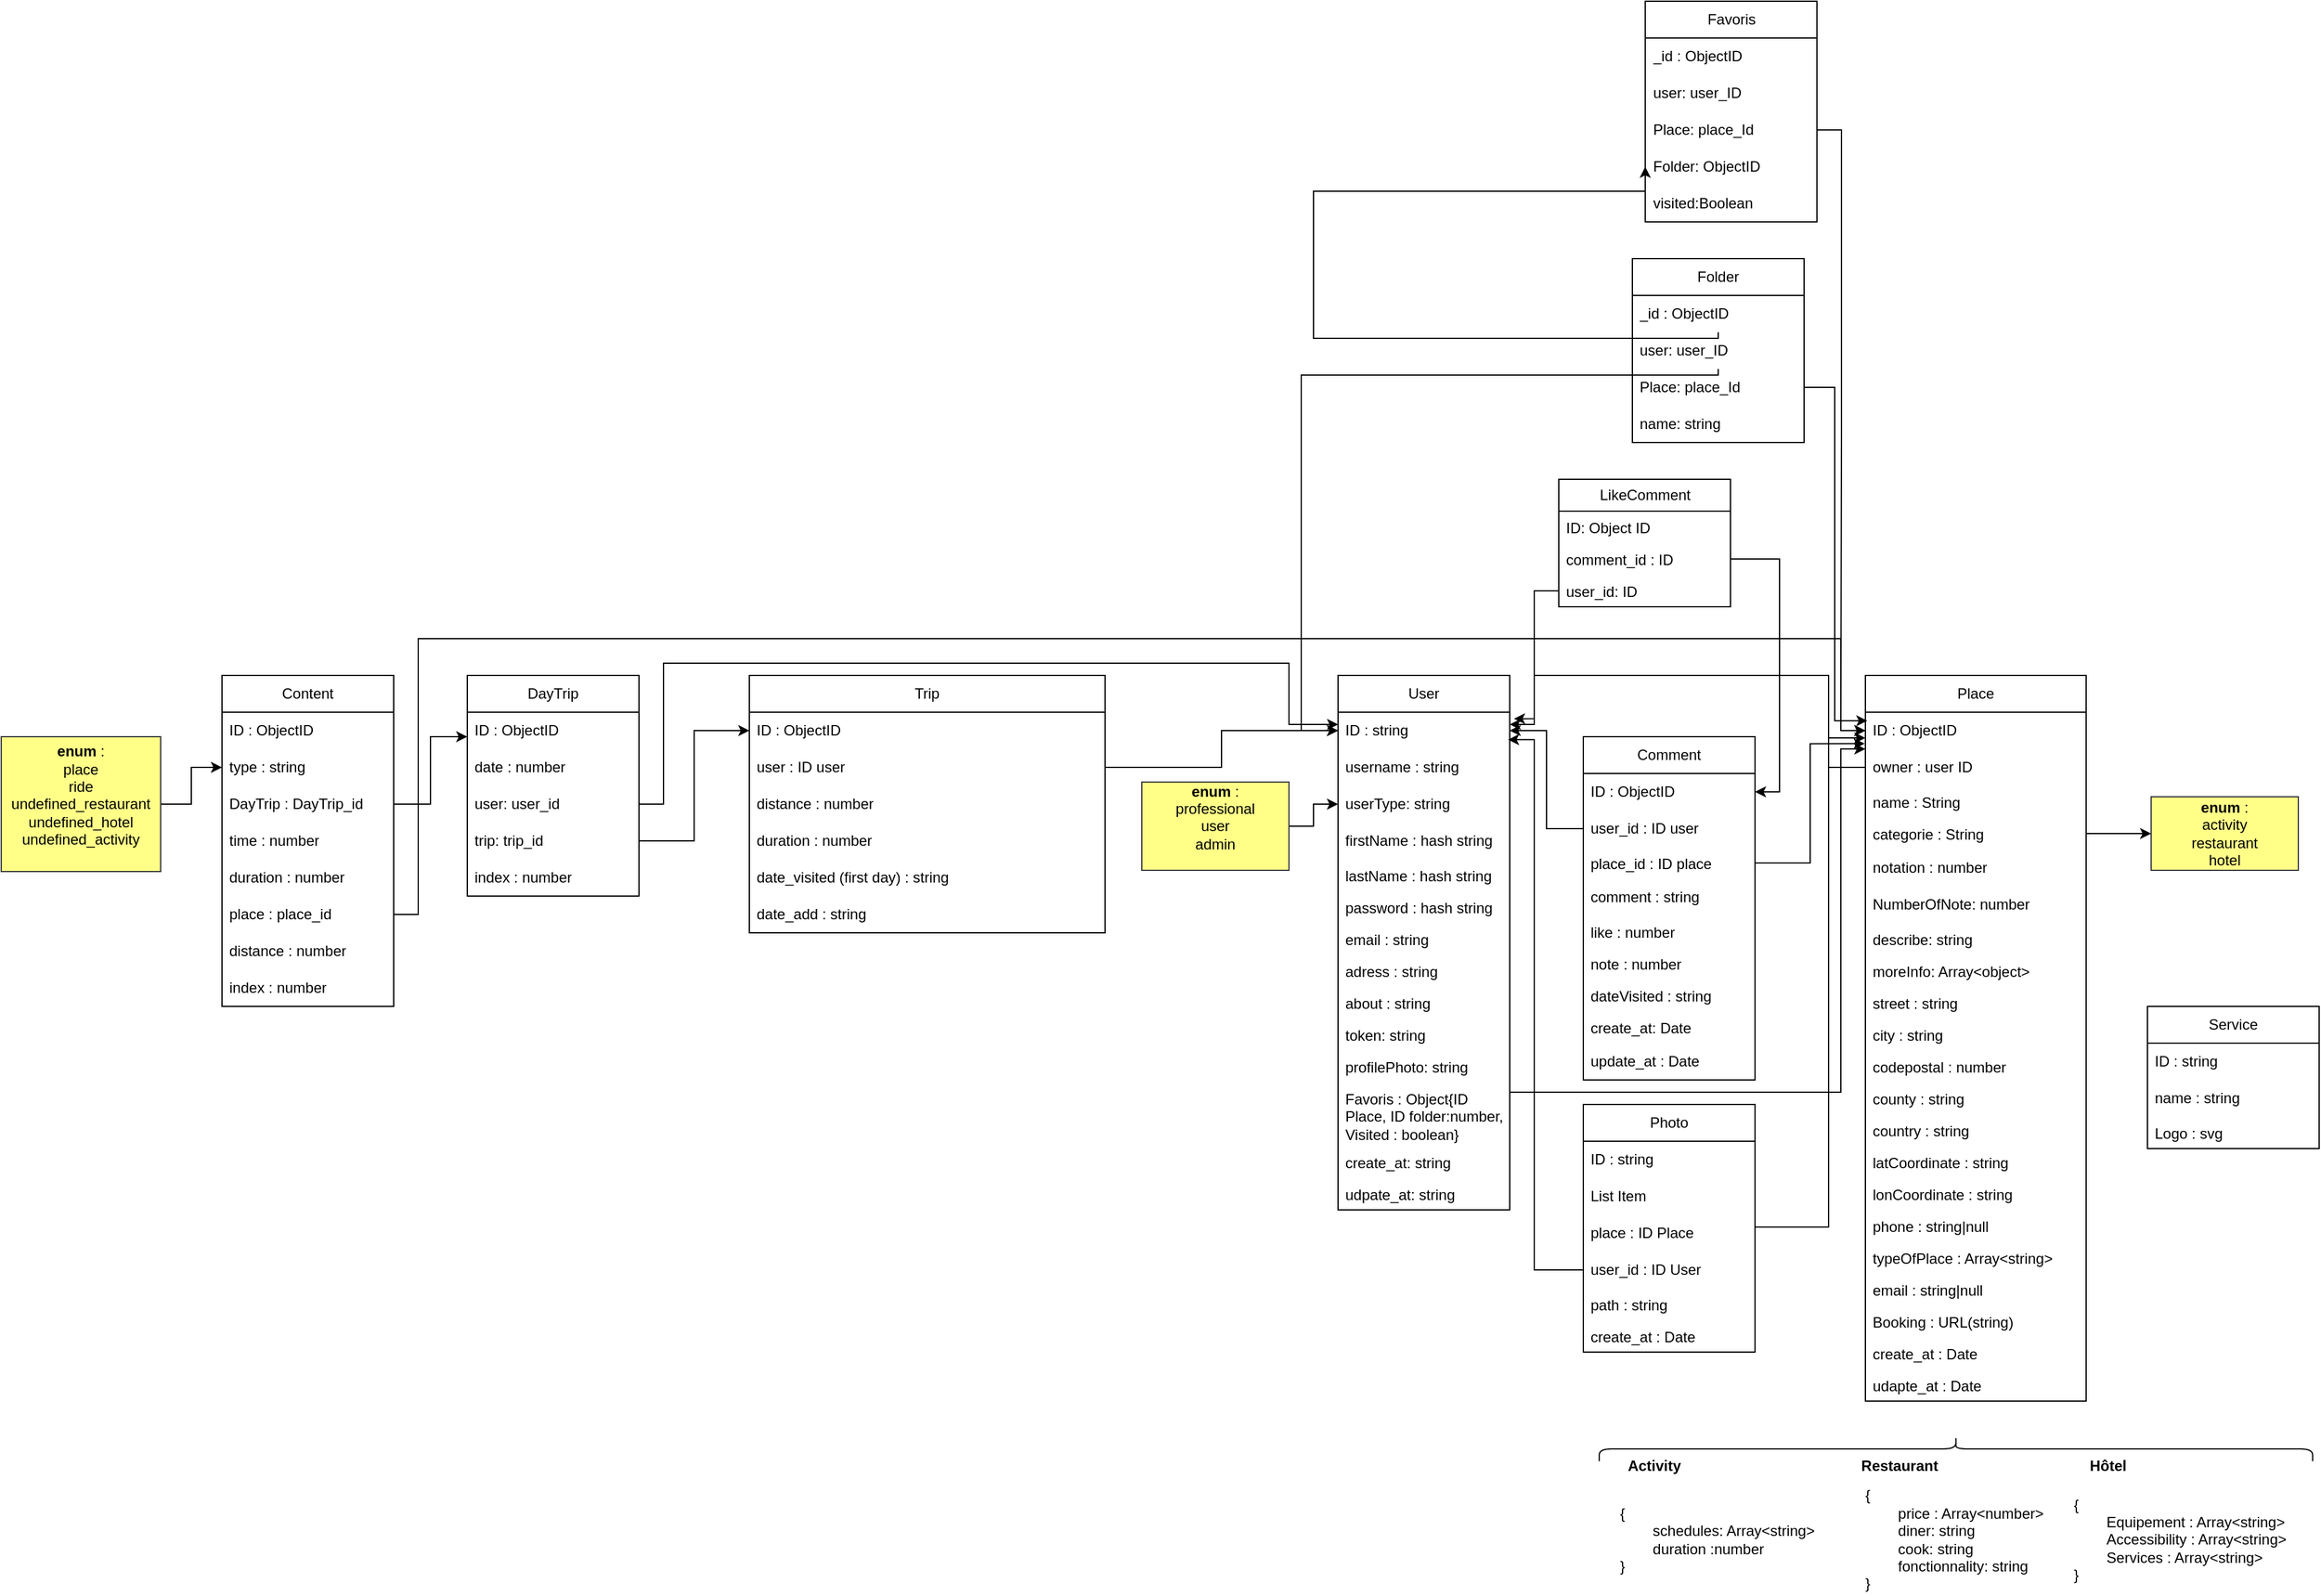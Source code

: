 <mxfile version="24.7.5">
  <diagram name="Page-1" id="azjqvyK8LLOSUk3nw5zU">
    <mxGraphModel dx="2404" dy="1613" grid="1" gridSize="10" guides="1" tooltips="1" connect="1" arrows="1" fold="1" page="1" pageScale="1" pageWidth="827" pageHeight="1169" math="0" shadow="0">
      <root>
        <mxCell id="0" />
        <mxCell id="1" parent="0" />
        <mxCell id="gLgQugJnE0icH2_p7Kl2-1" value="User" style="swimlane;fontStyle=0;childLayout=stackLayout;horizontal=1;startSize=30;horizontalStack=0;resizeParent=1;resizeParentMax=0;resizeLast=0;collapsible=1;marginBottom=0;whiteSpace=wrap;html=1;movable=1;resizable=1;rotatable=1;deletable=1;editable=1;locked=0;connectable=1;" parent="1" vertex="1">
          <mxGeometry x="10" y="10" width="140" height="436" as="geometry" />
        </mxCell>
        <mxCell id="gLgQugJnE0icH2_p7Kl2-2" value="ID : string" style="text;strokeColor=none;fillColor=none;align=left;verticalAlign=middle;spacingLeft=4;spacingRight=4;overflow=hidden;points=[[0,0.5],[1,0.5]];portConstraint=eastwest;rotatable=0;whiteSpace=wrap;html=1;" parent="gLgQugJnE0icH2_p7Kl2-1" vertex="1">
          <mxGeometry y="30" width="140" height="30" as="geometry" />
        </mxCell>
        <mxCell id="gLgQugJnE0icH2_p7Kl2-3" value="username : string" style="text;strokeColor=none;fillColor=none;align=left;verticalAlign=middle;spacingLeft=4;spacingRight=4;overflow=hidden;points=[[0,0.5],[1,0.5]];portConstraint=eastwest;rotatable=0;whiteSpace=wrap;html=1;" parent="gLgQugJnE0icH2_p7Kl2-1" vertex="1">
          <mxGeometry y="60" width="140" height="30" as="geometry" />
        </mxCell>
        <mxCell id="4FOrvcWQ67L508ASZ2I5-2" value="userType: string" style="text;strokeColor=none;fillColor=none;align=left;verticalAlign=middle;spacingLeft=4;spacingRight=4;overflow=hidden;points=[[0,0.5],[1,0.5]];portConstraint=eastwest;rotatable=0;whiteSpace=wrap;html=1;" parent="gLgQugJnE0icH2_p7Kl2-1" vertex="1">
          <mxGeometry y="90" width="140" height="30" as="geometry" />
        </mxCell>
        <mxCell id="gLgQugJnE0icH2_p7Kl2-4" value="firstName : hash string" style="text;strokeColor=none;fillColor=none;align=left;verticalAlign=middle;spacingLeft=4;spacingRight=4;overflow=hidden;points=[[0,0.5],[1,0.5]];portConstraint=eastwest;rotatable=0;whiteSpace=wrap;html=1;" parent="gLgQugJnE0icH2_p7Kl2-1" vertex="1">
          <mxGeometry y="120" width="140" height="30" as="geometry" />
        </mxCell>
        <mxCell id="gLgQugJnE0icH2_p7Kl2-10" value="lastName : hash string" style="text;strokeColor=none;fillColor=none;align=left;verticalAlign=top;spacingLeft=4;spacingRight=4;overflow=hidden;rotatable=0;points=[[0,0.5],[1,0.5]];portConstraint=eastwest;whiteSpace=wrap;html=1;" parent="gLgQugJnE0icH2_p7Kl2-1" vertex="1">
          <mxGeometry y="150" width="140" height="26" as="geometry" />
        </mxCell>
        <mxCell id="gLgQugJnE0icH2_p7Kl2-11" value="password : hash string" style="text;strokeColor=none;fillColor=none;align=left;verticalAlign=top;spacingLeft=4;spacingRight=4;overflow=hidden;rotatable=0;points=[[0,0.5],[1,0.5]];portConstraint=eastwest;whiteSpace=wrap;html=1;" parent="gLgQugJnE0icH2_p7Kl2-1" vertex="1">
          <mxGeometry y="176" width="140" height="26" as="geometry" />
        </mxCell>
        <mxCell id="gLgQugJnE0icH2_p7Kl2-12" value="email : string" style="text;strokeColor=none;fillColor=none;align=left;verticalAlign=top;spacingLeft=4;spacingRight=4;overflow=hidden;rotatable=0;points=[[0,0.5],[1,0.5]];portConstraint=eastwest;whiteSpace=wrap;html=1;" parent="gLgQugJnE0icH2_p7Kl2-1" vertex="1">
          <mxGeometry y="202" width="140" height="26" as="geometry" />
        </mxCell>
        <mxCell id="gLgQugJnE0icH2_p7Kl2-13" value="adress : string" style="text;strokeColor=none;fillColor=none;align=left;verticalAlign=top;spacingLeft=4;spacingRight=4;overflow=hidden;rotatable=0;points=[[0,0.5],[1,0.5]];portConstraint=eastwest;whiteSpace=wrap;html=1;" parent="gLgQugJnE0icH2_p7Kl2-1" vertex="1">
          <mxGeometry y="228" width="140" height="26" as="geometry" />
        </mxCell>
        <mxCell id="gLgQugJnE0icH2_p7Kl2-14" value="about : string" style="text;strokeColor=none;fillColor=none;align=left;verticalAlign=top;spacingLeft=4;spacingRight=4;overflow=hidden;rotatable=0;points=[[0,0.5],[1,0.5]];portConstraint=eastwest;whiteSpace=wrap;html=1;" parent="gLgQugJnE0icH2_p7Kl2-1" vertex="1">
          <mxGeometry y="254" width="140" height="26" as="geometry" />
        </mxCell>
        <mxCell id="SF39tjZxRLqpiit2FNkD-4" value="token: string" style="text;strokeColor=none;fillColor=none;align=left;verticalAlign=top;spacingLeft=4;spacingRight=4;overflow=hidden;rotatable=0;points=[[0,0.5],[1,0.5]];portConstraint=eastwest;whiteSpace=wrap;html=1;" vertex="1" parent="gLgQugJnE0icH2_p7Kl2-1">
          <mxGeometry y="280" width="140" height="26" as="geometry" />
        </mxCell>
        <mxCell id="SF39tjZxRLqpiit2FNkD-5" value="profilePhoto: string" style="text;strokeColor=none;fillColor=none;align=left;verticalAlign=top;spacingLeft=4;spacingRight=4;overflow=hidden;rotatable=0;points=[[0,0.5],[1,0.5]];portConstraint=eastwest;whiteSpace=wrap;html=1;" vertex="1" parent="gLgQugJnE0icH2_p7Kl2-1">
          <mxGeometry y="306" width="140" height="26" as="geometry" />
        </mxCell>
        <mxCell id="gLgQugJnE0icH2_p7Kl2-80" value="Favoris : Object{ID Place, ID folder:number, Visited : boolean}" style="text;strokeColor=none;fillColor=none;align=left;verticalAlign=top;spacingLeft=4;spacingRight=4;overflow=hidden;rotatable=0;points=[[0,0.5],[1,0.5]];portConstraint=eastwest;whiteSpace=wrap;html=1;" parent="gLgQugJnE0icH2_p7Kl2-1" vertex="1">
          <mxGeometry y="332" width="140" height="52" as="geometry" />
        </mxCell>
        <mxCell id="SF39tjZxRLqpiit2FNkD-6" value="create_at: string" style="text;strokeColor=none;fillColor=none;align=left;verticalAlign=top;spacingLeft=4;spacingRight=4;overflow=hidden;rotatable=0;points=[[0,0.5],[1,0.5]];portConstraint=eastwest;whiteSpace=wrap;html=1;" vertex="1" parent="gLgQugJnE0icH2_p7Kl2-1">
          <mxGeometry y="384" width="140" height="26" as="geometry" />
        </mxCell>
        <mxCell id="SF39tjZxRLqpiit2FNkD-7" value="udpate_at: string" style="text;strokeColor=none;fillColor=none;align=left;verticalAlign=top;spacingLeft=4;spacingRight=4;overflow=hidden;rotatable=0;points=[[0,0.5],[1,0.5]];portConstraint=eastwest;whiteSpace=wrap;html=1;" vertex="1" parent="gLgQugJnE0icH2_p7Kl2-1">
          <mxGeometry y="410" width="140" height="26" as="geometry" />
        </mxCell>
        <mxCell id="gLgQugJnE0icH2_p7Kl2-30" style="edgeStyle=orthogonalEdgeStyle;rounded=0;orthogonalLoop=1;jettySize=auto;html=1;" parent="1" source="gLgQugJnE0icH2_p7Kl2-20" target="gLgQugJnE0icH2_p7Kl2-2" edge="1">
          <mxGeometry relative="1" as="geometry" />
        </mxCell>
        <mxCell id="gLgQugJnE0icH2_p7Kl2-32" value="Place" style="swimlane;fontStyle=0;childLayout=stackLayout;horizontal=1;startSize=30;horizontalStack=0;resizeParent=1;resizeParentMax=0;resizeLast=0;collapsible=1;marginBottom=0;whiteSpace=wrap;html=1;movable=1;resizable=1;rotatable=1;deletable=1;editable=1;locked=0;connectable=1;" parent="1" vertex="1">
          <mxGeometry x="440" y="10" width="180" height="592" as="geometry" />
        </mxCell>
        <mxCell id="gLgQugJnE0icH2_p7Kl2-33" value="ID : ObjectID" style="text;strokeColor=none;fillColor=none;align=left;verticalAlign=middle;spacingLeft=4;spacingRight=4;overflow=hidden;points=[[0,0.5],[1,0.5]];portConstraint=eastwest;rotatable=0;whiteSpace=wrap;html=1;" parent="gLgQugJnE0icH2_p7Kl2-32" vertex="1">
          <mxGeometry y="30" width="180" height="30" as="geometry" />
        </mxCell>
        <mxCell id="dwiPANAmoAHTWbCAyr36-1" value="owner : user ID" style="text;strokeColor=none;fillColor=none;align=left;verticalAlign=middle;spacingLeft=4;spacingRight=4;overflow=hidden;points=[[0,0.5],[1,0.5]];portConstraint=eastwest;rotatable=0;whiteSpace=wrap;html=1;" parent="gLgQugJnE0icH2_p7Kl2-32" vertex="1">
          <mxGeometry y="60" width="180" height="30" as="geometry" />
        </mxCell>
        <mxCell id="gLgQugJnE0icH2_p7Kl2-72" value="name : String" style="text;strokeColor=none;fillColor=none;align=left;verticalAlign=top;spacingLeft=4;spacingRight=4;overflow=hidden;rotatable=0;points=[[0,0.5],[1,0.5]];portConstraint=eastwest;whiteSpace=wrap;html=1;" parent="gLgQugJnE0icH2_p7Kl2-32" vertex="1">
          <mxGeometry y="90" width="180" height="26" as="geometry" />
        </mxCell>
        <mxCell id="gLgQugJnE0icH2_p7Kl2-61" value="categorie : String" style="text;strokeColor=none;fillColor=none;align=left;verticalAlign=top;spacingLeft=4;spacingRight=4;overflow=hidden;rotatable=0;points=[[0,0.5],[1,0.5]];portConstraint=eastwest;whiteSpace=wrap;html=1;" parent="gLgQugJnE0icH2_p7Kl2-32" vertex="1">
          <mxGeometry y="116" width="180" height="26" as="geometry" />
        </mxCell>
        <mxCell id="gLgQugJnE0icH2_p7Kl2-35" value="notation : number" style="text;strokeColor=none;fillColor=none;align=left;verticalAlign=middle;spacingLeft=4;spacingRight=4;overflow=hidden;points=[[0,0.5],[1,0.5]];portConstraint=eastwest;rotatable=0;whiteSpace=wrap;html=1;" parent="gLgQugJnE0icH2_p7Kl2-32" vertex="1">
          <mxGeometry y="142" width="180" height="30" as="geometry" />
        </mxCell>
        <mxCell id="gLgQugJnE0icH2_p7Kl2-34" value="NumberOfNote: number" style="text;strokeColor=none;fillColor=none;align=left;verticalAlign=middle;spacingLeft=4;spacingRight=4;overflow=hidden;points=[[0,0.5],[1,0.5]];portConstraint=eastwest;rotatable=0;whiteSpace=wrap;html=1;" parent="gLgQugJnE0icH2_p7Kl2-32" vertex="1">
          <mxGeometry y="172" width="180" height="30" as="geometry" />
        </mxCell>
        <mxCell id="gLgQugJnE0icH2_p7Kl2-36" value="describe: string" style="text;strokeColor=none;fillColor=none;align=left;verticalAlign=top;spacingLeft=4;spacingRight=4;overflow=hidden;rotatable=0;points=[[0,0.5],[1,0.5]];portConstraint=eastwest;whiteSpace=wrap;html=1;" parent="gLgQugJnE0icH2_p7Kl2-32" vertex="1">
          <mxGeometry y="202" width="180" height="26" as="geometry" />
        </mxCell>
        <mxCell id="gLgQugJnE0icH2_p7Kl2-60" value="moreInfo: Array&amp;lt;object&amp;gt;" style="text;strokeColor=none;fillColor=none;align=left;verticalAlign=top;spacingLeft=4;spacingRight=4;overflow=hidden;rotatable=0;points=[[0,0.5],[1,0.5]];portConstraint=eastwest;whiteSpace=wrap;html=1;" parent="gLgQugJnE0icH2_p7Kl2-32" vertex="1">
          <mxGeometry y="228" width="180" height="26" as="geometry" />
        </mxCell>
        <mxCell id="gLgQugJnE0icH2_p7Kl2-57" value="street : string" style="text;strokeColor=none;fillColor=none;align=left;verticalAlign=top;spacingLeft=4;spacingRight=4;overflow=hidden;rotatable=0;points=[[0,0.5],[1,0.5]];portConstraint=eastwest;whiteSpace=wrap;html=1;" parent="gLgQugJnE0icH2_p7Kl2-32" vertex="1">
          <mxGeometry y="254" width="180" height="26" as="geometry" />
        </mxCell>
        <mxCell id="gLgQugJnE0icH2_p7Kl2-58" value="city : string" style="text;strokeColor=none;fillColor=none;align=left;verticalAlign=top;spacingLeft=4;spacingRight=4;overflow=hidden;rotatable=0;points=[[0,0.5],[1,0.5]];portConstraint=eastwest;whiteSpace=wrap;html=1;" parent="gLgQugJnE0icH2_p7Kl2-32" vertex="1">
          <mxGeometry y="280" width="180" height="26" as="geometry" />
        </mxCell>
        <mxCell id="gLgQugJnE0icH2_p7Kl2-59" value="codepostal : number" style="text;strokeColor=none;fillColor=none;align=left;verticalAlign=top;spacingLeft=4;spacingRight=4;overflow=hidden;rotatable=0;points=[[0,0.5],[1,0.5]];portConstraint=eastwest;whiteSpace=wrap;html=1;" parent="gLgQugJnE0icH2_p7Kl2-32" vertex="1">
          <mxGeometry y="306" width="180" height="26" as="geometry" />
        </mxCell>
        <mxCell id="gLgQugJnE0icH2_p7Kl2-62" value="county : string" style="text;strokeColor=none;fillColor=none;align=left;verticalAlign=top;spacingLeft=4;spacingRight=4;overflow=hidden;rotatable=0;points=[[0,0.5],[1,0.5]];portConstraint=eastwest;whiteSpace=wrap;html=1;" parent="gLgQugJnE0icH2_p7Kl2-32" vertex="1">
          <mxGeometry y="332" width="180" height="26" as="geometry" />
        </mxCell>
        <mxCell id="gLgQugJnE0icH2_p7Kl2-63" value="country : string" style="text;strokeColor=none;fillColor=none;align=left;verticalAlign=top;spacingLeft=4;spacingRight=4;overflow=hidden;rotatable=0;points=[[0,0.5],[1,0.5]];portConstraint=eastwest;whiteSpace=wrap;html=1;" parent="gLgQugJnE0icH2_p7Kl2-32" vertex="1">
          <mxGeometry y="358" width="180" height="26" as="geometry" />
        </mxCell>
        <mxCell id="gLgQugJnE0icH2_p7Kl2-64" value="latCoordinate : string" style="text;strokeColor=none;fillColor=none;align=left;verticalAlign=top;spacingLeft=4;spacingRight=4;overflow=hidden;rotatable=0;points=[[0,0.5],[1,0.5]];portConstraint=eastwest;whiteSpace=wrap;html=1;" parent="gLgQugJnE0icH2_p7Kl2-32" vertex="1">
          <mxGeometry y="384" width="180" height="26" as="geometry" />
        </mxCell>
        <mxCell id="gLgQugJnE0icH2_p7Kl2-65" value="lonCoordinate : string" style="text;strokeColor=none;fillColor=none;align=left;verticalAlign=top;spacingLeft=4;spacingRight=4;overflow=hidden;rotatable=0;points=[[0,0.5],[1,0.5]];portConstraint=eastwest;whiteSpace=wrap;html=1;" parent="gLgQugJnE0icH2_p7Kl2-32" vertex="1">
          <mxGeometry y="410" width="180" height="26" as="geometry" />
        </mxCell>
        <mxCell id="gLgQugJnE0icH2_p7Kl2-73" value="phone : string|null" style="text;strokeColor=none;fillColor=none;align=left;verticalAlign=top;spacingLeft=4;spacingRight=4;overflow=hidden;rotatable=0;points=[[0,0.5],[1,0.5]];portConstraint=eastwest;whiteSpace=wrap;html=1;" parent="gLgQugJnE0icH2_p7Kl2-32" vertex="1">
          <mxGeometry y="436" width="180" height="26" as="geometry" />
        </mxCell>
        <mxCell id="gLgQugJnE0icH2_p7Kl2-85" value="typeOfPlace : Array&amp;lt;string&amp;gt;" style="text;strokeColor=none;fillColor=none;align=left;verticalAlign=top;spacingLeft=4;spacingRight=4;overflow=hidden;rotatable=0;points=[[0,0.5],[1,0.5]];portConstraint=eastwest;whiteSpace=wrap;html=1;" parent="gLgQugJnE0icH2_p7Kl2-32" vertex="1">
          <mxGeometry y="462" width="180" height="26" as="geometry" />
        </mxCell>
        <mxCell id="gLgQugJnE0icH2_p7Kl2-75" value="email : string|null" style="text;strokeColor=none;fillColor=none;align=left;verticalAlign=top;spacingLeft=4;spacingRight=4;overflow=hidden;rotatable=0;points=[[0,0.5],[1,0.5]];portConstraint=eastwest;whiteSpace=wrap;html=1;" parent="gLgQugJnE0icH2_p7Kl2-32" vertex="1">
          <mxGeometry y="488" width="180" height="26" as="geometry" />
        </mxCell>
        <mxCell id="gLgQugJnE0icH2_p7Kl2-87" value="Booking : URL(string)" style="text;strokeColor=none;fillColor=none;align=left;verticalAlign=top;spacingLeft=4;spacingRight=4;overflow=hidden;rotatable=0;points=[[0,0.5],[1,0.5]];portConstraint=eastwest;whiteSpace=wrap;html=1;" parent="gLgQugJnE0icH2_p7Kl2-32" vertex="1">
          <mxGeometry y="514" width="180" height="26" as="geometry" />
        </mxCell>
        <mxCell id="gLgQugJnE0icH2_p7Kl2-88" value="create_at : Date" style="text;strokeColor=none;fillColor=none;align=left;verticalAlign=top;spacingLeft=4;spacingRight=4;overflow=hidden;rotatable=0;points=[[0,0.5],[1,0.5]];portConstraint=eastwest;whiteSpace=wrap;html=1;" parent="gLgQugJnE0icH2_p7Kl2-32" vertex="1">
          <mxGeometry y="540" width="180" height="26" as="geometry" />
        </mxCell>
        <mxCell id="SF39tjZxRLqpiit2FNkD-3" value="udapte_at : Date" style="text;strokeColor=none;fillColor=none;align=left;verticalAlign=top;spacingLeft=4;spacingRight=4;overflow=hidden;rotatable=0;points=[[0,0.5],[1,0.5]];portConstraint=eastwest;whiteSpace=wrap;html=1;" vertex="1" parent="gLgQugJnE0icH2_p7Kl2-32">
          <mxGeometry y="566" width="180" height="26" as="geometry" />
        </mxCell>
        <mxCell id="gLgQugJnE0icH2_p7Kl2-42" value="Photo" style="swimlane;fontStyle=0;childLayout=stackLayout;horizontal=1;startSize=30;horizontalStack=0;resizeParent=1;resizeParentMax=0;resizeLast=0;collapsible=1;marginBottom=0;whiteSpace=wrap;html=1;movable=1;resizable=1;rotatable=1;deletable=1;editable=1;locked=0;connectable=1;" parent="1" vertex="1">
          <mxGeometry x="210" y="360" width="140" height="202" as="geometry" />
        </mxCell>
        <mxCell id="gLgQugJnE0icH2_p7Kl2-43" value="ID : string" style="text;strokeColor=none;fillColor=none;align=left;verticalAlign=middle;spacingLeft=4;spacingRight=4;overflow=hidden;points=[[0,0.5],[1,0.5]];portConstraint=eastwest;rotatable=0;whiteSpace=wrap;html=1;" parent="gLgQugJnE0icH2_p7Kl2-42" vertex="1">
          <mxGeometry y="30" width="140" height="30" as="geometry" />
        </mxCell>
        <mxCell id="2NUHbjCnlBnLdzkoU7pd-1" value="List Item" style="text;strokeColor=none;fillColor=none;align=left;verticalAlign=middle;spacingLeft=4;spacingRight=4;overflow=hidden;points=[[0,0.5],[1,0.5]];portConstraint=eastwest;rotatable=0;whiteSpace=wrap;html=1;" parent="gLgQugJnE0icH2_p7Kl2-42" vertex="1">
          <mxGeometry y="60" width="140" height="30" as="geometry" />
        </mxCell>
        <mxCell id="gLgQugJnE0icH2_p7Kl2-44" value="place : ID Place" style="text;strokeColor=none;fillColor=none;align=left;verticalAlign=middle;spacingLeft=4;spacingRight=4;overflow=hidden;points=[[0,0.5],[1,0.5]];portConstraint=eastwest;rotatable=0;whiteSpace=wrap;html=1;" parent="gLgQugJnE0icH2_p7Kl2-42" vertex="1">
          <mxGeometry y="90" width="140" height="30" as="geometry" />
        </mxCell>
        <mxCell id="gLgQugJnE0icH2_p7Kl2-45" value="user_id : ID User" style="text;strokeColor=none;fillColor=none;align=left;verticalAlign=middle;spacingLeft=4;spacingRight=4;overflow=hidden;points=[[0,0.5],[1,0.5]];portConstraint=eastwest;rotatable=0;whiteSpace=wrap;html=1;" parent="gLgQugJnE0icH2_p7Kl2-42" vertex="1">
          <mxGeometry y="120" width="140" height="30" as="geometry" />
        </mxCell>
        <mxCell id="gLgQugJnE0icH2_p7Kl2-46" value="path : string" style="text;strokeColor=none;fillColor=none;align=left;verticalAlign=top;spacingLeft=4;spacingRight=4;overflow=hidden;rotatable=0;points=[[0,0.5],[1,0.5]];portConstraint=eastwest;whiteSpace=wrap;html=1;" parent="gLgQugJnE0icH2_p7Kl2-42" vertex="1">
          <mxGeometry y="150" width="140" height="26" as="geometry" />
        </mxCell>
        <mxCell id="SF39tjZxRLqpiit2FNkD-2" value="create_at : Date" style="text;strokeColor=none;fillColor=none;align=left;verticalAlign=top;spacingLeft=4;spacingRight=4;overflow=hidden;rotatable=0;points=[[0,0.5],[1,0.5]];portConstraint=eastwest;whiteSpace=wrap;html=1;" vertex="1" parent="gLgQugJnE0icH2_p7Kl2-42">
          <mxGeometry y="176" width="140" height="26" as="geometry" />
        </mxCell>
        <mxCell id="gLgQugJnE0icH2_p7Kl2-89" value="Service" style="swimlane;fontStyle=0;childLayout=stackLayout;horizontal=1;startSize=30;horizontalStack=0;resizeParent=1;resizeParentMax=0;resizeLast=0;collapsible=1;marginBottom=0;whiteSpace=wrap;html=1;movable=1;resizable=1;rotatable=1;deletable=1;editable=1;locked=0;connectable=1;" parent="1" vertex="1">
          <mxGeometry x="670" y="280" width="140" height="116" as="geometry" />
        </mxCell>
        <mxCell id="gLgQugJnE0icH2_p7Kl2-90" value="ID : string" style="text;strokeColor=none;fillColor=none;align=left;verticalAlign=middle;spacingLeft=4;spacingRight=4;overflow=hidden;points=[[0,0.5],[1,0.5]];portConstraint=eastwest;rotatable=0;whiteSpace=wrap;html=1;" parent="gLgQugJnE0icH2_p7Kl2-89" vertex="1">
          <mxGeometry y="30" width="140" height="30" as="geometry" />
        </mxCell>
        <mxCell id="gLgQugJnE0icH2_p7Kl2-91" value="name : string" style="text;strokeColor=none;fillColor=none;align=left;verticalAlign=middle;spacingLeft=4;spacingRight=4;overflow=hidden;points=[[0,0.5],[1,0.5]];portConstraint=eastwest;rotatable=0;whiteSpace=wrap;html=1;" parent="gLgQugJnE0icH2_p7Kl2-89" vertex="1">
          <mxGeometry y="60" width="140" height="30" as="geometry" />
        </mxCell>
        <mxCell id="gLgQugJnE0icH2_p7Kl2-92" value="Logo : svg" style="text;strokeColor=none;fillColor=none;align=left;verticalAlign=top;spacingLeft=4;spacingRight=4;overflow=hidden;rotatable=0;points=[[0,0.5],[1,0.5]];portConstraint=eastwest;whiteSpace=wrap;html=1;" parent="gLgQugJnE0icH2_p7Kl2-89" vertex="1">
          <mxGeometry y="90" width="140" height="26" as="geometry" />
        </mxCell>
        <mxCell id="_z6DNUqXvnj6gCAz3mE7-1" value="Trip" style="swimlane;fontStyle=0;childLayout=stackLayout;horizontal=1;startSize=30;horizontalStack=0;resizeParent=1;resizeParentMax=0;resizeLast=0;collapsible=1;marginBottom=0;whiteSpace=wrap;html=1;movable=1;resizable=1;rotatable=1;deletable=1;editable=1;locked=0;connectable=1;" parent="1" vertex="1">
          <mxGeometry x="-470" y="10" width="290" height="210" as="geometry" />
        </mxCell>
        <mxCell id="_z6DNUqXvnj6gCAz3mE7-2" value="ID : ObjectID" style="text;strokeColor=none;fillColor=none;align=left;verticalAlign=middle;spacingLeft=4;spacingRight=4;overflow=hidden;points=[[0,0.5],[1,0.5]];portConstraint=eastwest;rotatable=0;whiteSpace=wrap;html=1;" parent="_z6DNUqXvnj6gCAz3mE7-1" vertex="1">
          <mxGeometry y="30" width="290" height="30" as="geometry" />
        </mxCell>
        <mxCell id="_z6DNUqXvnj6gCAz3mE7-3" value="user : ID user" style="text;strokeColor=none;fillColor=none;align=left;verticalAlign=middle;spacingLeft=4;spacingRight=4;overflow=hidden;points=[[0,0.5],[1,0.5]];portConstraint=eastwest;rotatable=0;whiteSpace=wrap;html=1;" parent="_z6DNUqXvnj6gCAz3mE7-1" vertex="1">
          <mxGeometry y="60" width="290" height="30" as="geometry" />
        </mxCell>
        <mxCell id="_z6DNUqXvnj6gCAz3mE7-4" value="distance : number" style="text;strokeColor=none;fillColor=none;align=left;verticalAlign=middle;spacingLeft=4;spacingRight=4;overflow=hidden;points=[[0,0.5],[1,0.5]];portConstraint=eastwest;rotatable=0;whiteSpace=wrap;html=1;" parent="_z6DNUqXvnj6gCAz3mE7-1" vertex="1">
          <mxGeometry y="90" width="290" height="30" as="geometry" />
        </mxCell>
        <mxCell id="d-V_azp6iLNb5Pd6ZN76-1" value="duration : number" style="text;strokeColor=none;fillColor=none;align=left;verticalAlign=middle;spacingLeft=4;spacingRight=4;overflow=hidden;points=[[0,0.5],[1,0.5]];portConstraint=eastwest;rotatable=0;whiteSpace=wrap;html=1;" parent="_z6DNUqXvnj6gCAz3mE7-1" vertex="1">
          <mxGeometry y="120" width="290" height="30" as="geometry" />
        </mxCell>
        <mxCell id="_z6DNUqXvnj6gCAz3mE7-21" value="date_visited (first day) : string" style="text;strokeColor=none;fillColor=none;align=left;verticalAlign=middle;spacingLeft=4;spacingRight=4;overflow=hidden;points=[[0,0.5],[1,0.5]];portConstraint=eastwest;rotatable=0;whiteSpace=wrap;html=1;" parent="_z6DNUqXvnj6gCAz3mE7-1" vertex="1">
          <mxGeometry y="150" width="290" height="30" as="geometry" />
        </mxCell>
        <mxCell id="_z6DNUqXvnj6gCAz3mE7-20" value="date_add : string" style="text;strokeColor=none;fillColor=none;align=left;verticalAlign=middle;spacingLeft=4;spacingRight=4;overflow=hidden;points=[[0,0.5],[1,0.5]];portConstraint=eastwest;rotatable=0;whiteSpace=wrap;html=1;" parent="_z6DNUqXvnj6gCAz3mE7-1" vertex="1">
          <mxGeometry y="180" width="290" height="30" as="geometry" />
        </mxCell>
        <mxCell id="_z6DNUqXvnj6gCAz3mE7-10" value="DayTrip" style="swimlane;fontStyle=0;childLayout=stackLayout;horizontal=1;startSize=30;horizontalStack=0;resizeParent=1;resizeParentMax=0;resizeLast=0;collapsible=1;marginBottom=0;whiteSpace=wrap;html=1;movable=1;resizable=1;rotatable=1;deletable=1;editable=1;locked=0;connectable=1;" parent="1" vertex="1">
          <mxGeometry x="-700" y="10" width="140" height="180" as="geometry" />
        </mxCell>
        <mxCell id="_z6DNUqXvnj6gCAz3mE7-11" value="ID : ObjectID" style="text;strokeColor=none;fillColor=none;align=left;verticalAlign=middle;spacingLeft=4;spacingRight=4;overflow=hidden;points=[[0,0.5],[1,0.5]];portConstraint=eastwest;rotatable=0;whiteSpace=wrap;html=1;" parent="_z6DNUqXvnj6gCAz3mE7-10" vertex="1">
          <mxGeometry y="30" width="140" height="30" as="geometry" />
        </mxCell>
        <mxCell id="dwiPANAmoAHTWbCAyr36-14" value="date : number" style="text;strokeColor=none;fillColor=none;align=left;verticalAlign=middle;spacingLeft=4;spacingRight=4;overflow=hidden;points=[[0,0.5],[1,0.5]];portConstraint=eastwest;rotatable=0;whiteSpace=wrap;html=1;" parent="_z6DNUqXvnj6gCAz3mE7-10" vertex="1">
          <mxGeometry y="60" width="140" height="30" as="geometry" />
        </mxCell>
        <mxCell id="_z6DNUqXvnj6gCAz3mE7-12" value="user: user_id" style="text;strokeColor=none;fillColor=none;align=left;verticalAlign=middle;spacingLeft=4;spacingRight=4;overflow=hidden;points=[[0,0.5],[1,0.5]];portConstraint=eastwest;rotatable=0;whiteSpace=wrap;html=1;" parent="_z6DNUqXvnj6gCAz3mE7-10" vertex="1">
          <mxGeometry y="90" width="140" height="30" as="geometry" />
        </mxCell>
        <mxCell id="dwiPANAmoAHTWbCAyr36-9" value="trip: trip_id" style="text;strokeColor=none;fillColor=none;align=left;verticalAlign=middle;spacingLeft=4;spacingRight=4;overflow=hidden;points=[[0,0.5],[1,0.5]];portConstraint=eastwest;rotatable=0;whiteSpace=wrap;html=1;" parent="_z6DNUqXvnj6gCAz3mE7-10" vertex="1">
          <mxGeometry y="120" width="140" height="30" as="geometry" />
        </mxCell>
        <mxCell id="dwiPANAmoAHTWbCAyr36-7" value="index : number" style="text;strokeColor=none;fillColor=none;align=left;verticalAlign=middle;spacingLeft=4;spacingRight=4;overflow=hidden;points=[[0,0.5],[1,0.5]];portConstraint=eastwest;rotatable=0;whiteSpace=wrap;html=1;" parent="_z6DNUqXvnj6gCAz3mE7-10" vertex="1">
          <mxGeometry y="150" width="140" height="30" as="geometry" />
        </mxCell>
        <mxCell id="eKAhwOoOdaK4VgPTAxOq-3" value="&lt;b&gt;Restaurant&lt;/b&gt;" style="text;html=1;align=center;verticalAlign=middle;whiteSpace=wrap;rounded=0;" parent="1" vertex="1">
          <mxGeometry x="433" y="640" width="70" height="30" as="geometry" />
        </mxCell>
        <mxCell id="eKAhwOoOdaK4VgPTAxOq-4" value="{&lt;div&gt;&lt;span style=&quot;white-space: pre;&quot;&gt;&#x9;&lt;/span&gt;price : Array&amp;lt;number&amp;gt;&lt;br&gt;&lt;div&gt;&lt;span style=&quot;white-space: pre;&quot;&gt;&#x9;&lt;/span&gt;diner: string&lt;br&gt;&lt;/div&gt;&lt;div&gt;&lt;span style=&quot;white-space: pre;&quot;&gt;&#x9;&lt;/span&gt;cook: string&lt;br&gt;&lt;/div&gt;&lt;div&gt;&lt;span style=&quot;white-space: pre;&quot;&gt;&#x9;&lt;/span&gt;fonctionnality: string&lt;span style=&quot;background-color: initial;&quot;&gt;&amp;nbsp;&lt;/span&gt;&lt;/div&gt;&lt;div&gt;}&lt;/div&gt;&lt;/div&gt;" style="text;html=1;align=left;verticalAlign=middle;whiteSpace=wrap;rounded=0;" parent="1" vertex="1">
          <mxGeometry x="438" y="670" width="155" height="90" as="geometry" />
        </mxCell>
        <mxCell id="eKAhwOoOdaK4VgPTAxOq-5" value="&lt;b&gt;Hôtel&lt;/b&gt;" style="text;html=1;align=center;verticalAlign=middle;whiteSpace=wrap;rounded=0;" parent="1" vertex="1">
          <mxGeometry x="603" y="640" width="70" height="30" as="geometry" />
        </mxCell>
        <mxCell id="eKAhwOoOdaK4VgPTAxOq-6" value="{&lt;div&gt;&lt;span style=&quot;white-space: pre;&quot;&gt;&#x9;&lt;/span&gt;Equipement : Array&amp;lt;string&amp;gt;&lt;br&gt;&lt;div&gt;&lt;span style=&quot;white-space: pre;&quot;&gt;&#x9;&lt;/span&gt;Accessibility : Array&amp;lt;string&amp;gt;&lt;br&gt;&lt;/div&gt;&lt;div&gt;&lt;span style=&quot;white-space: pre;&quot;&gt;&#x9;&lt;/span&gt;Services : Array&amp;lt;string&amp;gt;&lt;/div&gt;&lt;div&gt;}&lt;/div&gt;&lt;/div&gt;" style="text;html=1;align=left;verticalAlign=middle;whiteSpace=wrap;rounded=0;" parent="1" vertex="1">
          <mxGeometry x="608" y="670" width="185" height="90" as="geometry" />
        </mxCell>
        <mxCell id="eKAhwOoOdaK4VgPTAxOq-7" value="&lt;b&gt;Activity&lt;/b&gt;" style="text;html=1;align=center;verticalAlign=middle;whiteSpace=wrap;rounded=0;" parent="1" vertex="1">
          <mxGeometry x="233" y="640" width="70" height="30" as="geometry" />
        </mxCell>
        <mxCell id="eKAhwOoOdaK4VgPTAxOq-8" value="{&lt;div&gt;&lt;span style=&quot;white-space: pre;&quot;&gt;&#x9;&lt;/span&gt;schedules: Array&amp;lt;string&amp;gt;&lt;br&gt;&lt;div&gt;&lt;span style=&quot;white-space: pre;&quot;&gt;&#x9;&lt;/span&gt;duration&amp;nbsp;:number&lt;/div&gt;&lt;div&gt;}&lt;/div&gt;&lt;/div&gt;" style="text;html=1;align=left;verticalAlign=middle;whiteSpace=wrap;rounded=0;" parent="1" vertex="1">
          <mxGeometry x="238" y="670" width="185" height="90" as="geometry" />
        </mxCell>
        <mxCell id="eKAhwOoOdaK4VgPTAxOq-9" value="" style="shape=curlyBracket;whiteSpace=wrap;html=1;rounded=1;flipH=1;labelPosition=right;verticalLabelPosition=middle;align=left;verticalAlign=middle;rotation=-90;" parent="1" vertex="1">
          <mxGeometry x="503.83" y="350.11" width="20" height="581.73" as="geometry" />
        </mxCell>
        <mxCell id="gLgQugJnE0icH2_p7Kl2-18" value="Comment" style="swimlane;fontStyle=0;childLayout=stackLayout;horizontal=1;startSize=30;horizontalStack=0;resizeParent=1;resizeParentMax=0;resizeLast=0;collapsible=1;marginBottom=0;whiteSpace=wrap;html=1;movable=1;resizable=1;rotatable=1;deletable=1;editable=1;locked=0;connectable=1;" parent="1" vertex="1">
          <mxGeometry x="210" y="60" width="140" height="280" as="geometry" />
        </mxCell>
        <mxCell id="gLgQugJnE0icH2_p7Kl2-19" value="ID : ObjectID" style="text;strokeColor=none;fillColor=none;align=left;verticalAlign=middle;spacingLeft=4;spacingRight=4;overflow=hidden;points=[[0,0.5],[1,0.5]];portConstraint=eastwest;rotatable=0;whiteSpace=wrap;html=1;" parent="gLgQugJnE0icH2_p7Kl2-18" vertex="1">
          <mxGeometry y="30" width="140" height="30" as="geometry" />
        </mxCell>
        <mxCell id="gLgQugJnE0icH2_p7Kl2-20" value="user_id : ID user" style="text;strokeColor=none;fillColor=none;align=left;verticalAlign=middle;spacingLeft=4;spacingRight=4;overflow=hidden;points=[[0,0.5],[1,0.5]];portConstraint=eastwest;rotatable=0;whiteSpace=wrap;html=1;" parent="gLgQugJnE0icH2_p7Kl2-18" vertex="1">
          <mxGeometry y="60" width="140" height="30" as="geometry" />
        </mxCell>
        <mxCell id="gLgQugJnE0icH2_p7Kl2-26" value="place_id : ID place" style="text;strokeColor=none;fillColor=none;align=left;verticalAlign=top;spacingLeft=4;spacingRight=4;overflow=hidden;rotatable=0;points=[[0,0.5],[1,0.5]];portConstraint=eastwest;whiteSpace=wrap;html=1;" parent="gLgQugJnE0icH2_p7Kl2-18" vertex="1">
          <mxGeometry y="90" width="140" height="26" as="geometry" />
        </mxCell>
        <mxCell id="gLgQugJnE0icH2_p7Kl2-21" value="comment : string" style="text;strokeColor=none;fillColor=none;align=left;verticalAlign=middle;spacingLeft=4;spacingRight=4;overflow=hidden;points=[[0,0.5],[1,0.5]];portConstraint=eastwest;rotatable=0;whiteSpace=wrap;html=1;" parent="gLgQugJnE0icH2_p7Kl2-18" vertex="1">
          <mxGeometry y="116" width="140" height="30" as="geometry" />
        </mxCell>
        <mxCell id="gLgQugJnE0icH2_p7Kl2-22" value="like : number" style="text;strokeColor=none;fillColor=none;align=left;verticalAlign=top;spacingLeft=4;spacingRight=4;overflow=hidden;rotatable=0;points=[[0,0.5],[1,0.5]];portConstraint=eastwest;whiteSpace=wrap;html=1;" parent="gLgQugJnE0icH2_p7Kl2-18" vertex="1">
          <mxGeometry y="146" width="140" height="26" as="geometry" />
        </mxCell>
        <mxCell id="gLgQugJnE0icH2_p7Kl2-23" value="note : number" style="text;strokeColor=none;fillColor=none;align=left;verticalAlign=top;spacingLeft=4;spacingRight=4;overflow=hidden;rotatable=0;points=[[0,0.5],[1,0.5]];portConstraint=eastwest;whiteSpace=wrap;html=1;" parent="gLgQugJnE0icH2_p7Kl2-18" vertex="1">
          <mxGeometry y="172" width="140" height="26" as="geometry" />
        </mxCell>
        <mxCell id="gLgQugJnE0icH2_p7Kl2-25" value="dateVisited : string" style="text;strokeColor=none;fillColor=none;align=left;verticalAlign=top;spacingLeft=4;spacingRight=4;overflow=hidden;rotatable=0;points=[[0,0.5],[1,0.5]];portConstraint=eastwest;whiteSpace=wrap;html=1;" parent="gLgQugJnE0icH2_p7Kl2-18" vertex="1">
          <mxGeometry y="198" width="140" height="26" as="geometry" />
        </mxCell>
        <mxCell id="gLgQugJnE0icH2_p7Kl2-24" value="create_at: Date" style="text;strokeColor=none;fillColor=none;align=left;verticalAlign=top;spacingLeft=4;spacingRight=4;overflow=hidden;rotatable=0;points=[[0,0.5],[1,0.5]];portConstraint=eastwest;whiteSpace=wrap;html=1;" parent="gLgQugJnE0icH2_p7Kl2-18" vertex="1">
          <mxGeometry y="224" width="140" height="26" as="geometry" />
        </mxCell>
        <mxCell id="SF39tjZxRLqpiit2FNkD-1" value="update_at : Date" style="text;strokeColor=none;fillColor=none;align=left;verticalAlign=middle;spacingLeft=4;spacingRight=4;overflow=hidden;points=[[0,0.5],[1,0.5]];portConstraint=eastwest;rotatable=0;whiteSpace=wrap;html=1;" vertex="1" parent="gLgQugJnE0icH2_p7Kl2-18">
          <mxGeometry y="250" width="140" height="30" as="geometry" />
        </mxCell>
        <mxCell id="4FOrvcWQ67L508ASZ2I5-4" style="edgeStyle=orthogonalEdgeStyle;rounded=0;orthogonalLoop=1;jettySize=auto;html=1;entryX=-0.003;entryY=0.856;entryDx=0;entryDy=0;entryPerimeter=0;" parent="1" source="gLgQugJnE0icH2_p7Kl2-26" target="gLgQugJnE0icH2_p7Kl2-33" edge="1">
          <mxGeometry relative="1" as="geometry" />
        </mxCell>
        <mxCell id="4FOrvcWQ67L508ASZ2I5-5" style="edgeStyle=orthogonalEdgeStyle;rounded=0;orthogonalLoop=1;jettySize=auto;html=1;entryX=0.99;entryY=0.747;entryDx=0;entryDy=0;entryPerimeter=0;" parent="1" source="gLgQugJnE0icH2_p7Kl2-45" target="gLgQugJnE0icH2_p7Kl2-2" edge="1">
          <mxGeometry relative="1" as="geometry">
            <Array as="points">
              <mxPoint x="170" y="495" />
              <mxPoint x="170" y="62" />
            </Array>
          </mxGeometry>
        </mxCell>
        <mxCell id="4FOrvcWQ67L508ASZ2I5-6" style="edgeStyle=orthogonalEdgeStyle;rounded=0;orthogonalLoop=1;jettySize=auto;html=1;" parent="1" source="gLgQugJnE0icH2_p7Kl2-44" target="gLgQugJnE0icH2_p7Kl2-33" edge="1">
          <mxGeometry relative="1" as="geometry">
            <Array as="points">
              <mxPoint x="410" y="460" />
              <mxPoint x="410" y="61" />
            </Array>
          </mxGeometry>
        </mxCell>
        <mxCell id="4FOrvcWQ67L508ASZ2I5-7" style="edgeStyle=orthogonalEdgeStyle;rounded=0;orthogonalLoop=1;jettySize=auto;html=1;" parent="1" source="gLgQugJnE0icH2_p7Kl2-80" target="gLgQugJnE0icH2_p7Kl2-33" edge="1">
          <mxGeometry relative="1" as="geometry">
            <Array as="points">
              <mxPoint x="80" y="350" />
              <mxPoint x="420" y="350" />
              <mxPoint x="420" y="70" />
            </Array>
          </mxGeometry>
        </mxCell>
        <mxCell id="4FOrvcWQ67L508ASZ2I5-8" style="edgeStyle=orthogonalEdgeStyle;rounded=0;orthogonalLoop=1;jettySize=auto;html=1;entryX=0;entryY=0.5;entryDx=0;entryDy=0;" parent="1" source="_z6DNUqXvnj6gCAz3mE7-3" target="gLgQugJnE0icH2_p7Kl2-2" edge="1">
          <mxGeometry relative="1" as="geometry" />
        </mxCell>
        <mxCell id="dwiPANAmoAHTWbCAyr36-2" style="edgeStyle=orthogonalEdgeStyle;rounded=0;orthogonalLoop=1;jettySize=auto;html=1;entryX=1.025;entryY=0.178;entryDx=0;entryDy=0;entryPerimeter=0;" parent="1" source="dwiPANAmoAHTWbCAyr36-1" target="gLgQugJnE0icH2_p7Kl2-2" edge="1">
          <mxGeometry relative="1" as="geometry">
            <Array as="points">
              <mxPoint x="410" y="85" />
              <mxPoint x="410" y="10" />
              <mxPoint x="170" y="10" />
              <mxPoint x="170" y="45" />
            </Array>
          </mxGeometry>
        </mxCell>
        <mxCell id="dwiPANAmoAHTWbCAyr36-3" value="&lt;b&gt;enum &lt;/b&gt;:&lt;div&gt;activity&lt;/div&gt;&lt;div&gt;restaurant&lt;/div&gt;&lt;div&gt;hotel&lt;/div&gt;" style="rounded=0;whiteSpace=wrap;html=1;fillColor=#ffff88;strokeColor=#36393d;fontColor=#000000;" parent="1" vertex="1">
          <mxGeometry x="673" y="109" width="120" height="60" as="geometry" />
        </mxCell>
        <mxCell id="dwiPANAmoAHTWbCAyr36-4" style="edgeStyle=orthogonalEdgeStyle;rounded=0;orthogonalLoop=1;jettySize=auto;html=1;" parent="1" source="gLgQugJnE0icH2_p7Kl2-61" target="dwiPANAmoAHTWbCAyr36-3" edge="1">
          <mxGeometry relative="1" as="geometry" />
        </mxCell>
        <mxCell id="dwiPANAmoAHTWbCAyr36-6" style="edgeStyle=orthogonalEdgeStyle;rounded=0;orthogonalLoop=1;jettySize=auto;html=1;" parent="1" source="dwiPANAmoAHTWbCAyr36-5" target="4FOrvcWQ67L508ASZ2I5-2" edge="1">
          <mxGeometry relative="1" as="geometry" />
        </mxCell>
        <mxCell id="dwiPANAmoAHTWbCAyr36-5" value="&lt;b&gt;enum &lt;/b&gt;:&lt;div&gt;professional&lt;/div&gt;&lt;div&gt;user&lt;/div&gt;&lt;div&gt;admin&lt;br&gt;&lt;div&gt;&lt;br&gt;&lt;/div&gt;&lt;/div&gt;" style="rounded=0;whiteSpace=wrap;html=1;fillColor=#ffff88;strokeColor=#36393d;fontColor=#000000;" parent="1" vertex="1">
          <mxGeometry x="-150" y="97" width="120" height="72" as="geometry" />
        </mxCell>
        <mxCell id="dwiPANAmoAHTWbCAyr36-10" value="Content" style="swimlane;fontStyle=0;childLayout=stackLayout;horizontal=1;startSize=30;horizontalStack=0;resizeParent=1;resizeParentMax=0;resizeLast=0;collapsible=1;marginBottom=0;whiteSpace=wrap;html=1;" parent="1" vertex="1">
          <mxGeometry x="-900" y="10" width="140" height="270" as="geometry" />
        </mxCell>
        <mxCell id="dwiPANAmoAHTWbCAyr36-11" value="ID : ObjectID" style="text;strokeColor=none;fillColor=none;align=left;verticalAlign=middle;spacingLeft=4;spacingRight=4;overflow=hidden;points=[[0,0.5],[1,0.5]];portConstraint=eastwest;rotatable=0;whiteSpace=wrap;html=1;" parent="dwiPANAmoAHTWbCAyr36-10" vertex="1">
          <mxGeometry y="30" width="140" height="30" as="geometry" />
        </mxCell>
        <mxCell id="dwiPANAmoAHTWbCAyr36-17" value="type : string" style="text;strokeColor=none;fillColor=none;align=left;verticalAlign=middle;spacingLeft=4;spacingRight=4;overflow=hidden;points=[[0,0.5],[1,0.5]];portConstraint=eastwest;rotatable=0;whiteSpace=wrap;html=1;" parent="dwiPANAmoAHTWbCAyr36-10" vertex="1">
          <mxGeometry y="60" width="140" height="30" as="geometry" />
        </mxCell>
        <mxCell id="dwiPANAmoAHTWbCAyr36-21" value="DayTrip : DayTrip_id" style="text;strokeColor=none;fillColor=none;align=left;verticalAlign=middle;spacingLeft=4;spacingRight=4;overflow=hidden;points=[[0,0.5],[1,0.5]];portConstraint=eastwest;rotatable=0;whiteSpace=wrap;html=1;" parent="dwiPANAmoAHTWbCAyr36-10" vertex="1">
          <mxGeometry y="90" width="140" height="30" as="geometry" />
        </mxCell>
        <mxCell id="dwiPANAmoAHTWbCAyr36-12" value="time : number" style="text;strokeColor=none;fillColor=none;align=left;verticalAlign=middle;spacingLeft=4;spacingRight=4;overflow=hidden;points=[[0,0.5],[1,0.5]];portConstraint=eastwest;rotatable=0;whiteSpace=wrap;html=1;" parent="dwiPANAmoAHTWbCAyr36-10" vertex="1">
          <mxGeometry y="120" width="140" height="30" as="geometry" />
        </mxCell>
        <mxCell id="dwiPANAmoAHTWbCAyr36-13" value="duration : number" style="text;strokeColor=none;fillColor=none;align=left;verticalAlign=middle;spacingLeft=4;spacingRight=4;overflow=hidden;points=[[0,0.5],[1,0.5]];portConstraint=eastwest;rotatable=0;whiteSpace=wrap;html=1;" parent="dwiPANAmoAHTWbCAyr36-10" vertex="1">
          <mxGeometry y="150" width="140" height="30" as="geometry" />
        </mxCell>
        <mxCell id="dwiPANAmoAHTWbCAyr36-15" value="place : place_id" style="text;strokeColor=none;fillColor=none;align=left;verticalAlign=middle;spacingLeft=4;spacingRight=4;overflow=hidden;points=[[0,0.5],[1,0.5]];portConstraint=eastwest;rotatable=0;whiteSpace=wrap;html=1;" parent="dwiPANAmoAHTWbCAyr36-10" vertex="1">
          <mxGeometry y="180" width="140" height="30" as="geometry" />
        </mxCell>
        <mxCell id="dwiPANAmoAHTWbCAyr36-20" value="distance : number" style="text;strokeColor=none;fillColor=none;align=left;verticalAlign=middle;spacingLeft=4;spacingRight=4;overflow=hidden;points=[[0,0.5],[1,0.5]];portConstraint=eastwest;rotatable=0;whiteSpace=wrap;html=1;" parent="dwiPANAmoAHTWbCAyr36-10" vertex="1">
          <mxGeometry y="210" width="140" height="30" as="geometry" />
        </mxCell>
        <mxCell id="dwiPANAmoAHTWbCAyr36-16" value="index : number" style="text;strokeColor=none;fillColor=none;align=left;verticalAlign=middle;spacingLeft=4;spacingRight=4;overflow=hidden;points=[[0,0.5],[1,0.5]];portConstraint=eastwest;rotatable=0;whiteSpace=wrap;html=1;" parent="dwiPANAmoAHTWbCAyr36-10" vertex="1">
          <mxGeometry y="240" width="140" height="30" as="geometry" />
        </mxCell>
        <mxCell id="dwiPANAmoAHTWbCAyr36-19" style="edgeStyle=orthogonalEdgeStyle;rounded=0;orthogonalLoop=1;jettySize=auto;html=1;" parent="1" source="dwiPANAmoAHTWbCAyr36-18" target="dwiPANAmoAHTWbCAyr36-17" edge="1">
          <mxGeometry relative="1" as="geometry" />
        </mxCell>
        <mxCell id="dwiPANAmoAHTWbCAyr36-18" value="&lt;b&gt;enum &lt;/b&gt;:&lt;div&gt;place&lt;/div&gt;&lt;div&gt;ride&lt;/div&gt;&lt;div&gt;undefined_restaurant&lt;/div&gt;&lt;div&gt;undefined_hotel&lt;/div&gt;&lt;div&gt;undefined_activity&lt;br&gt;&lt;div&gt;&lt;br&gt;&lt;/div&gt;&lt;/div&gt;" style="rounded=0;whiteSpace=wrap;html=1;fillColor=#ffff88;strokeColor=#36393d;fontColor=#000000;" parent="1" vertex="1">
          <mxGeometry x="-1080" y="60" width="130" height="110" as="geometry" />
        </mxCell>
        <mxCell id="dwiPANAmoAHTWbCAyr36-22" style="edgeStyle=orthogonalEdgeStyle;rounded=0;orthogonalLoop=1;jettySize=auto;html=1;entryX=0;entryY=0.667;entryDx=0;entryDy=0;entryPerimeter=0;" parent="1" source="dwiPANAmoAHTWbCAyr36-21" target="_z6DNUqXvnj6gCAz3mE7-11" edge="1">
          <mxGeometry relative="1" as="geometry" />
        </mxCell>
        <mxCell id="dwiPANAmoAHTWbCAyr36-23" style="edgeStyle=orthogonalEdgeStyle;rounded=0;orthogonalLoop=1;jettySize=auto;html=1;entryX=0;entryY=0.5;entryDx=0;entryDy=0;" parent="1" source="dwiPANAmoAHTWbCAyr36-9" target="_z6DNUqXvnj6gCAz3mE7-2" edge="1">
          <mxGeometry relative="1" as="geometry" />
        </mxCell>
        <mxCell id="dwiPANAmoAHTWbCAyr36-24" style="edgeStyle=orthogonalEdgeStyle;rounded=0;orthogonalLoop=1;jettySize=auto;html=1;entryX=0.001;entryY=0.35;entryDx=0;entryDy=0;entryPerimeter=0;" parent="1" source="_z6DNUqXvnj6gCAz3mE7-12" target="gLgQugJnE0icH2_p7Kl2-2" edge="1">
          <mxGeometry relative="1" as="geometry">
            <mxPoint x="10" y="50" as="targetPoint" />
            <Array as="points">
              <mxPoint x="-540" y="115" />
              <mxPoint x="-540" />
              <mxPoint x="-30" />
              <mxPoint x="-30" y="50" />
              <mxPoint x="10" y="50" />
            </Array>
          </mxGeometry>
        </mxCell>
        <mxCell id="dwiPANAmoAHTWbCAyr36-25" style="edgeStyle=orthogonalEdgeStyle;rounded=0;orthogonalLoop=1;jettySize=auto;html=1;entryX=0;entryY=0.5;entryDx=0;entryDy=0;" parent="1" source="dwiPANAmoAHTWbCAyr36-15" target="gLgQugJnE0icH2_p7Kl2-33" edge="1">
          <mxGeometry relative="1" as="geometry">
            <Array as="points">
              <mxPoint x="-740" y="205" />
              <mxPoint x="-740" y="-20" />
              <mxPoint x="420" y="-20" />
              <mxPoint x="420" y="55" />
            </Array>
          </mxGeometry>
        </mxCell>
        <mxCell id="scJsawBfPXo7EQTzjnEw-1" value="Favoris" style="swimlane;fontStyle=0;childLayout=stackLayout;horizontal=1;startSize=30;horizontalStack=0;resizeParent=1;resizeParentMax=0;resizeLast=0;collapsible=1;marginBottom=0;whiteSpace=wrap;html=1;" parent="1" vertex="1">
          <mxGeometry x="260.5" y="-540" width="140" height="180" as="geometry" />
        </mxCell>
        <mxCell id="scJsawBfPXo7EQTzjnEw-2" value="_id : ObjectID" style="text;strokeColor=none;fillColor=none;align=left;verticalAlign=middle;spacingLeft=4;spacingRight=4;overflow=hidden;points=[[0,0.5],[1,0.5]];portConstraint=eastwest;rotatable=0;whiteSpace=wrap;html=1;" parent="scJsawBfPXo7EQTzjnEw-1" vertex="1">
          <mxGeometry y="30" width="140" height="30" as="geometry" />
        </mxCell>
        <mxCell id="scJsawBfPXo7EQTzjnEw-3" value="user: user_ID" style="text;strokeColor=none;fillColor=none;align=left;verticalAlign=middle;spacingLeft=4;spacingRight=4;overflow=hidden;points=[[0,0.5],[1,0.5]];portConstraint=eastwest;rotatable=0;whiteSpace=wrap;html=1;" parent="scJsawBfPXo7EQTzjnEw-1" vertex="1">
          <mxGeometry y="60" width="140" height="30" as="geometry" />
        </mxCell>
        <mxCell id="scJsawBfPXo7EQTzjnEw-4" value="Place: place_Id" style="text;strokeColor=none;fillColor=none;align=left;verticalAlign=middle;spacingLeft=4;spacingRight=4;overflow=hidden;points=[[0,0.5],[1,0.5]];portConstraint=eastwest;rotatable=0;whiteSpace=wrap;html=1;" parent="scJsawBfPXo7EQTzjnEw-1" vertex="1">
          <mxGeometry y="90" width="140" height="30" as="geometry" />
        </mxCell>
        <mxCell id="scJsawBfPXo7EQTzjnEw-5" value="Folder: ObjectID" style="text;strokeColor=none;fillColor=none;align=left;verticalAlign=middle;spacingLeft=4;spacingRight=4;overflow=hidden;points=[[0,0.5],[1,0.5]];portConstraint=eastwest;rotatable=0;whiteSpace=wrap;html=1;" parent="scJsawBfPXo7EQTzjnEw-1" vertex="1">
          <mxGeometry y="120" width="140" height="30" as="geometry" />
        </mxCell>
        <mxCell id="scJsawBfPXo7EQTzjnEw-6" value="visited:Boolean" style="text;strokeColor=none;fillColor=none;align=left;verticalAlign=middle;spacingLeft=4;spacingRight=4;overflow=hidden;points=[[0,0.5],[1,0.5]];portConstraint=eastwest;rotatable=0;whiteSpace=wrap;html=1;" parent="scJsawBfPXo7EQTzjnEw-1" vertex="1">
          <mxGeometry y="150" width="140" height="30" as="geometry" />
        </mxCell>
        <mxCell id="scJsawBfPXo7EQTzjnEw-7" value="Folder" style="swimlane;fontStyle=0;childLayout=stackLayout;horizontal=1;startSize=30;horizontalStack=0;resizeParent=1;resizeParentMax=0;resizeLast=0;collapsible=1;marginBottom=0;whiteSpace=wrap;html=1;" parent="1" vertex="1">
          <mxGeometry x="250" y="-330" width="140" height="150" as="geometry" />
        </mxCell>
        <mxCell id="scJsawBfPXo7EQTzjnEw-8" value="_id : ObjectID" style="text;strokeColor=none;fillColor=none;align=left;verticalAlign=middle;spacingLeft=4;spacingRight=4;overflow=hidden;points=[[0,0.5],[1,0.5]];portConstraint=eastwest;rotatable=0;whiteSpace=wrap;html=1;" parent="scJsawBfPXo7EQTzjnEw-7" vertex="1">
          <mxGeometry y="30" width="140" height="30" as="geometry" />
        </mxCell>
        <mxCell id="scJsawBfPXo7EQTzjnEw-9" value="user: user_ID" style="text;strokeColor=none;fillColor=none;align=left;verticalAlign=middle;spacingLeft=4;spacingRight=4;overflow=hidden;points=[[0,0.5],[1,0.5]];portConstraint=eastwest;rotatable=0;whiteSpace=wrap;html=1;" parent="scJsawBfPXo7EQTzjnEw-7" vertex="1">
          <mxGeometry y="60" width="140" height="30" as="geometry" />
        </mxCell>
        <mxCell id="scJsawBfPXo7EQTzjnEw-10" value="Place: place_Id" style="text;strokeColor=none;fillColor=none;align=left;verticalAlign=middle;spacingLeft=4;spacingRight=4;overflow=hidden;points=[[0,0.5],[1,0.5]];portConstraint=eastwest;rotatable=0;whiteSpace=wrap;html=1;" parent="scJsawBfPXo7EQTzjnEw-7" vertex="1">
          <mxGeometry y="90" width="140" height="30" as="geometry" />
        </mxCell>
        <mxCell id="scJsawBfPXo7EQTzjnEw-11" value="name: string" style="text;strokeColor=none;fillColor=none;align=left;verticalAlign=middle;spacingLeft=4;spacingRight=4;overflow=hidden;points=[[0,0.5],[1,0.5]];portConstraint=eastwest;rotatable=0;whiteSpace=wrap;html=1;" parent="scJsawBfPXo7EQTzjnEw-7" vertex="1">
          <mxGeometry y="120" width="140" height="30" as="geometry" />
        </mxCell>
        <mxCell id="scJsawBfPXo7EQTzjnEw-13" style="edgeStyle=orthogonalEdgeStyle;rounded=0;orthogonalLoop=1;jettySize=auto;html=1;" parent="1" source="scJsawBfPXo7EQTzjnEw-9" target="gLgQugJnE0icH2_p7Kl2-2" edge="1">
          <mxGeometry relative="1" as="geometry">
            <Array as="points">
              <mxPoint x="-20" y="-235" />
              <mxPoint x="-20" y="55" />
            </Array>
          </mxGeometry>
        </mxCell>
        <mxCell id="scJsawBfPXo7EQTzjnEw-14" style="edgeStyle=orthogonalEdgeStyle;rounded=0;orthogonalLoop=1;jettySize=auto;html=1;entryX=0.009;entryY=0.233;entryDx=0;entryDy=0;entryPerimeter=0;" parent="1" source="scJsawBfPXo7EQTzjnEw-10" target="gLgQugJnE0icH2_p7Kl2-33" edge="1">
          <mxGeometry relative="1" as="geometry" />
        </mxCell>
        <mxCell id="scJsawBfPXo7EQTzjnEw-15" style="edgeStyle=orthogonalEdgeStyle;rounded=0;orthogonalLoop=1;jettySize=auto;html=1;entryX=0;entryY=0.5;entryDx=0;entryDy=0;" parent="1" source="scJsawBfPXo7EQTzjnEw-8" target="scJsawBfPXo7EQTzjnEw-5" edge="1">
          <mxGeometry relative="1" as="geometry">
            <Array as="points">
              <mxPoint x="-10" y="-265" />
              <mxPoint x="-10" y="-385" />
            </Array>
          </mxGeometry>
        </mxCell>
        <mxCell id="scJsawBfPXo7EQTzjnEw-16" style="edgeStyle=orthogonalEdgeStyle;rounded=0;orthogonalLoop=1;jettySize=auto;html=1;entryX=0;entryY=0.5;entryDx=0;entryDy=0;" parent="1" source="scJsawBfPXo7EQTzjnEw-4" target="gLgQugJnE0icH2_p7Kl2-33" edge="1">
          <mxGeometry relative="1" as="geometry" />
        </mxCell>
        <mxCell id="SF39tjZxRLqpiit2FNkD-8" value="LikeComment" style="swimlane;fontStyle=0;childLayout=stackLayout;horizontal=1;startSize=26;fillColor=none;horizontalStack=0;resizeParent=1;resizeParentMax=0;resizeLast=0;collapsible=1;marginBottom=0;html=1;" vertex="1" parent="1">
          <mxGeometry x="190" y="-150" width="140" height="104" as="geometry" />
        </mxCell>
        <mxCell id="SF39tjZxRLqpiit2FNkD-9" value="ID: Object ID" style="text;strokeColor=none;fillColor=none;align=left;verticalAlign=top;spacingLeft=4;spacingRight=4;overflow=hidden;rotatable=0;points=[[0,0.5],[1,0.5]];portConstraint=eastwest;whiteSpace=wrap;html=1;" vertex="1" parent="SF39tjZxRLqpiit2FNkD-8">
          <mxGeometry y="26" width="140" height="26" as="geometry" />
        </mxCell>
        <mxCell id="SF39tjZxRLqpiit2FNkD-10" value="comment_id : ID" style="text;strokeColor=none;fillColor=none;align=left;verticalAlign=top;spacingLeft=4;spacingRight=4;overflow=hidden;rotatable=0;points=[[0,0.5],[1,0.5]];portConstraint=eastwest;whiteSpace=wrap;html=1;" vertex="1" parent="SF39tjZxRLqpiit2FNkD-8">
          <mxGeometry y="52" width="140" height="26" as="geometry" />
        </mxCell>
        <mxCell id="SF39tjZxRLqpiit2FNkD-11" value="user_id: ID" style="text;strokeColor=none;fillColor=none;align=left;verticalAlign=top;spacingLeft=4;spacingRight=4;overflow=hidden;rotatable=0;points=[[0,0.5],[1,0.5]];portConstraint=eastwest;whiteSpace=wrap;html=1;" vertex="1" parent="SF39tjZxRLqpiit2FNkD-8">
          <mxGeometry y="78" width="140" height="26" as="geometry" />
        </mxCell>
        <mxCell id="SF39tjZxRLqpiit2FNkD-12" style="edgeStyle=orthogonalEdgeStyle;rounded=0;orthogonalLoop=1;jettySize=auto;html=1;entryX=1;entryY=0.333;entryDx=0;entryDy=0;entryPerimeter=0;" edge="1" parent="1" source="SF39tjZxRLqpiit2FNkD-11" target="gLgQugJnE0icH2_p7Kl2-2">
          <mxGeometry relative="1" as="geometry" />
        </mxCell>
        <mxCell id="SF39tjZxRLqpiit2FNkD-13" style="edgeStyle=orthogonalEdgeStyle;rounded=0;orthogonalLoop=1;jettySize=auto;html=1;entryX=1;entryY=0.5;entryDx=0;entryDy=0;" edge="1" parent="1" source="SF39tjZxRLqpiit2FNkD-10" target="gLgQugJnE0icH2_p7Kl2-19">
          <mxGeometry relative="1" as="geometry" />
        </mxCell>
      </root>
    </mxGraphModel>
  </diagram>
</mxfile>
